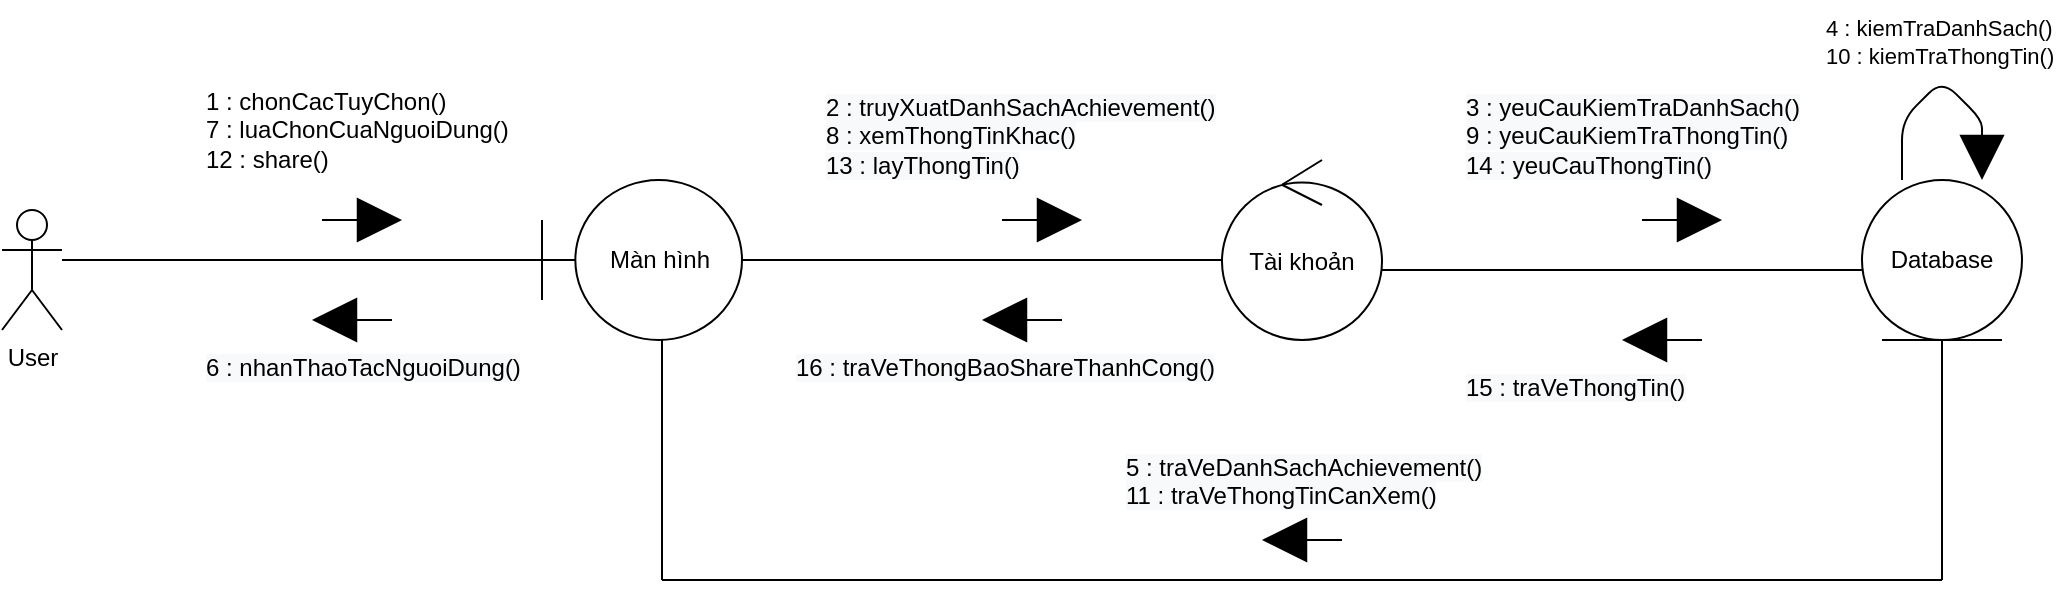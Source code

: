 <mxfile version="13.6.5">
    <diagram id="XJ9SEUUzNbHEPwtcxcTW" name="Page-1">
        <mxGraphModel dx="990" dy="585" grid="1" gridSize="10" guides="1" tooltips="1" connect="1" arrows="1" fold="1" page="1" pageScale="1" pageWidth="850" pageHeight="1100" background="#FFFFFF" math="0" shadow="0">
            <root>
                <mxCell id="0"/>
                <mxCell id="1" parent="0"/>
                <mxCell id="2" value="User&lt;br&gt;" style="shape=umlActor;verticalLabelPosition=bottom;verticalAlign=top;html=1;" parent="1" vertex="1">
                    <mxGeometry x="30" y="175" width="30" height="60" as="geometry"/>
                </mxCell>
                <mxCell id="15" value="Màn hình" style="shape=umlBoundary;whiteSpace=wrap;html=1;" parent="1" vertex="1">
                    <mxGeometry x="300" y="160" width="100" height="80" as="geometry"/>
                </mxCell>
                <mxCell id="16" value="Database" style="ellipse;shape=umlEntity;whiteSpace=wrap;html=1;" parent="1" vertex="1">
                    <mxGeometry x="960" y="160" width="80" height="80" as="geometry"/>
                </mxCell>
                <mxCell id="17" value="Tài khoản" style="ellipse;shape=umlControl;whiteSpace=wrap;html=1;" parent="1" vertex="1">
                    <mxGeometry x="640" y="150" width="80" height="90" as="geometry"/>
                </mxCell>
                <mxCell id="18" value="" style="html=1;verticalAlign=bottom;endArrow=block;startSize=7;endSize=20;endFill=1;sourcePerimeterSpacing=2;" parent="1" edge="1">
                    <mxGeometry x="0.25" y="70" width="80" relative="1" as="geometry">
                        <mxPoint x="190" y="180" as="sourcePoint"/>
                        <mxPoint x="230" y="180" as="targetPoint"/>
                        <mxPoint as="offset"/>
                    </mxGeometry>
                </mxCell>
                <mxCell id="30" value="" style="line;strokeWidth=1;rotatable=0;dashed=0;labelPosition=right;align=left;verticalAlign=middle;spacingTop=0;spacingLeft=6;points=[];portConstraint=eastwest;" parent="1" vertex="1">
                    <mxGeometry x="60" y="195" width="240" height="10" as="geometry"/>
                </mxCell>
                <mxCell id="33" value="1 : chonCacTuyChon()&lt;br&gt;7 : luaChonCuaNguoiDung()&lt;br&gt;12 : share()" style="text;html=1;align=left;verticalAlign=middle;resizable=0;points=[];autosize=1;" parent="1" vertex="1">
                    <mxGeometry x="130" y="110" width="170" height="50" as="geometry"/>
                </mxCell>
                <mxCell id="38" value="" style="line;strokeWidth=1;rotatable=0;dashed=0;labelPosition=right;align=left;verticalAlign=middle;spacingTop=0;spacingLeft=6;points=[];portConstraint=eastwest;" parent="1" vertex="1">
                    <mxGeometry x="400" y="195" width="240" height="10" as="geometry"/>
                </mxCell>
                <mxCell id="39" value="" style="html=1;verticalAlign=bottom;endArrow=block;startSize=7;endSize=20;endFill=1;sourcePerimeterSpacing=2;" parent="1" edge="1">
                    <mxGeometry x="0.25" y="70" width="80" relative="1" as="geometry">
                        <mxPoint x="530" y="180" as="sourcePoint"/>
                        <mxPoint x="570" y="180" as="targetPoint"/>
                        <mxPoint as="offset"/>
                    </mxGeometry>
                </mxCell>
                <mxCell id="40" value="&lt;span style=&quot;color: rgb(0 , 0 , 0) ; font-family: &amp;#34;helvetica&amp;#34; ; font-size: 12px ; font-style: normal ; font-weight: 400 ; letter-spacing: normal ; text-indent: 0px ; text-transform: none ; word-spacing: 0px ; background-color: rgb(248 , 249 , 250) ; display: inline ; float: none&quot;&gt;2 : truyXuatDanhSachAchievement()&lt;br&gt;8 : xemThongTinKhac()&lt;br&gt;13 : layThongTin()&lt;br&gt;&lt;/span&gt;" style="text;whiteSpace=wrap;html=1;" parent="1" vertex="1">
                    <mxGeometry x="440" y="110" width="200" height="50" as="geometry"/>
                </mxCell>
                <mxCell id="47" value="" style="line;strokeWidth=1;rotatable=0;dashed=0;labelPosition=right;align=left;verticalAlign=middle;spacingTop=0;spacingLeft=6;points=[];portConstraint=eastwest;" parent="1" vertex="1">
                    <mxGeometry x="720" y="200" width="240" height="10" as="geometry"/>
                </mxCell>
                <mxCell id="48" value="" style="html=1;verticalAlign=bottom;endArrow=block;startSize=7;endSize=20;endFill=1;sourcePerimeterSpacing=2;" parent="1" edge="1">
                    <mxGeometry x="0.25" y="70" width="80" relative="1" as="geometry">
                        <mxPoint x="850" y="180" as="sourcePoint"/>
                        <mxPoint x="890" y="180" as="targetPoint"/>
                        <mxPoint as="offset"/>
                    </mxGeometry>
                </mxCell>
                <mxCell id="49" value="&lt;span style=&quot;color: rgb(0 , 0 , 0) ; font-family: &amp;#34;helvetica&amp;#34; ; font-size: 12px ; font-style: normal ; font-weight: 400 ; letter-spacing: normal ; text-align: center ; text-indent: 0px ; text-transform: none ; word-spacing: 0px ; background-color: rgb(248 , 249 , 250) ; display: inline ; float: none&quot;&gt;3 : yeuCauKiemTraDanhSach()&lt;br&gt;&lt;span style=&quot;font-family: &amp;#34;helvetica&amp;#34;&quot;&gt;9 : yeuCauKiemTraThongTin()&lt;br&gt;&lt;/span&gt;&lt;span style=&quot;font-family: &amp;#34;helvetica&amp;#34;&quot;&gt;14 : yeuCauThongTin()&lt;/span&gt;&lt;br&gt;&lt;/span&gt;" style="text;whiteSpace=wrap;html=1;" parent="1" vertex="1">
                    <mxGeometry x="760" y="110" width="170" height="50" as="geometry"/>
                </mxCell>
                <mxCell id="52" value="" style="html=1;verticalAlign=bottom;endArrow=block;startSize=7;endSize=20;endFill=1;sourcePerimeterSpacing=2;" parent="1" edge="1">
                    <mxGeometry x="0.25" y="70" width="80" relative="1" as="geometry">
                        <mxPoint x="225" y="230" as="sourcePoint"/>
                        <mxPoint x="185" y="230" as="targetPoint"/>
                        <mxPoint as="offset"/>
                    </mxGeometry>
                </mxCell>
                <mxCell id="53" value="&lt;span style=&quot;color: rgba(0 , 0 , 0 , 0) ; font-family: monospace ; font-size: 0px&quot;&gt;%3CmxGraphModel%3E%3Croot%3E%3CmxCell%20id%3D%220%22%2F%3E%3CmxCell%20id%3D%221%22%20parent%3D%220%22%2F%3E%3CmxCell%20id%3D%222%22%20value%3D%22%22%20style%3D%22html%3D1%3BverticalAlign%3Dbottom%3BendArrow%3Dblock%3BstartSize%3D7%3BendSize%3D20%3BendFill%3D1%3BsourcePerimeterSpacing%3D2%3B%22%20edge%3D%221%22%20parent%3D%221%22%3E%3CmxGeometry%20x%3D%220.25%22%20y%3D%2270%22%20width%3D%2280%22%20relative%3D%221%22%20as%3D%22geometry%22%3E%3CmxPoint%20x%3D%22190%22%20y%3D%22180%22%20as%3D%22sourcePoint%22%2F%3E%3CmxPoint%20x%3D%22230%22%20y%3D%22180%22%20as%3D%22targetPoint%22%2F%3E%3CmxPoint%20as%3D%22offset%22%2F%3E%3C%2FmxGeometry%3E%3C%2FmxCell%3E%3C%2Froot%3E%3C%2FmxGraphModel%3E&lt;/span&gt;&lt;span style=&quot;color: rgba(0 , 0 , 0 , 0) ; font-family: monospace ; font-size: 0px&quot;&gt;%3CmxGraphModel%3E%3Croot%3E%3CmxCell%20id%3D%220%22%2F%3E%3CmxCell%20id%3D%221%22%20parent%3D%220%22%2F%3E%3CmxCell%20id%3D%222%22%20value%3D%22%22%20style%3D%22html%3D1%3BverticalAlign%3Dbottom%3BendArrow%3Dblock%3BstartSize%3D7%3BendSize%3D20%3BendFill%3D1%3BsourcePerimeterSpacing%3D2%3B%22%20edge%3D%221%22%20parent%3D%221%22%3E%3CmxGeometry%20x%3D%220.25%22%20y%3D%2270%22%20width%3D%2280%22%20relative%3D%221%22%20as%3D%22geometry%22%3E%3CmxPoint%20x%3D%22190%22%20y%3D%22180%22%20as%3D%22sourcePoint%22%2F%3E%3CmxPoint%20x%3D%22230%22%20y%3D%22180%22%20as%3D%22targetPoint%22%2F%3E%3CmxPoint%20as%3D%22offset%22%2F%3E%3C%2FmxGeometry%3E%3C%2FmxCell%3E%3C%2Froot%3E%3C%2FmxGraphModel%3E&lt;/span&gt;" style="text;html=1;align=center;verticalAlign=middle;resizable=0;points=[];autosize=1;" parent="1" vertex="1">
                    <mxGeometry x="160" y="300" width="20" height="20" as="geometry"/>
                </mxCell>
                <mxCell id="54" value="&lt;span style=&quot;color: rgb(0, 0, 0); font-family: helvetica; font-size: 12px; font-style: normal; font-weight: 400; letter-spacing: normal; text-align: center; text-indent: 0px; text-transform: none; word-spacing: 0px; background-color: rgb(248, 249, 250); display: inline; float: none;&quot;&gt;6 : nhanThaoTacNguoiDung()&lt;/span&gt;" style="text;whiteSpace=wrap;html=1;" parent="1" vertex="1">
                    <mxGeometry x="130" y="240" width="180" height="30" as="geometry"/>
                </mxCell>
                <mxCell id="55" value="&lt;span style=&quot;color: rgb(0 , 0 , 0) ; font-family: &amp;#34;helvetica&amp;#34; ; font-size: 11px ; font-style: normal ; font-weight: 400 ; letter-spacing: normal ; text-align: left ; text-indent: 0px ; text-transform: none ; word-spacing: 0px ; background-color: rgb(255 , 255 , 255) ; display: inline ; float: none&quot;&gt;4 : kiemTraDanhSach()&lt;br&gt;&lt;span style=&quot;font-family: &amp;#34;helvetica&amp;#34;&quot;&gt;10 : kiemTraThongTin()&lt;/span&gt;&lt;br&gt;&lt;/span&gt;" style="text;whiteSpace=wrap;html=1;" parent="1" vertex="1">
                    <mxGeometry x="940" y="70" width="120" height="30" as="geometry"/>
                </mxCell>
                <mxCell id="56" value="" style="line;strokeWidth=1;rotatable=0;dashed=0;labelPosition=right;align=left;verticalAlign=middle;spacingTop=0;spacingLeft=6;points=[];portConstraint=eastwest;" parent="1" vertex="1">
                    <mxGeometry x="360" y="350" width="640" height="20" as="geometry"/>
                </mxCell>
                <mxCell id="62" value="" style="endArrow=none;html=1;strokeColor=#000000;entryX=0.5;entryY=1;entryDx=0;entryDy=0;" parent="1" target="16" edge="1">
                    <mxGeometry width="50" height="50" relative="1" as="geometry">
                        <mxPoint x="1000" y="360" as="sourcePoint"/>
                        <mxPoint x="1000" y="280" as="targetPoint"/>
                    </mxGeometry>
                </mxCell>
                <mxCell id="63" value="" style="endArrow=none;html=1;strokeColor=#000000;entryX=0.5;entryY=1;entryDx=0;entryDy=0;" parent="1" edge="1">
                    <mxGeometry width="50" height="50" relative="1" as="geometry">
                        <mxPoint x="360" y="360" as="sourcePoint"/>
                        <mxPoint x="360" y="240" as="targetPoint"/>
                    </mxGeometry>
                </mxCell>
                <mxCell id="64" value="&lt;span style=&quot;color: rgb(0 , 0 , 0) ; font-family: &amp;#34;helvetica&amp;#34; ; font-size: 12px ; font-style: normal ; font-weight: 400 ; letter-spacing: normal ; text-align: center ; text-indent: 0px ; text-transform: none ; word-spacing: 0px ; background-color: rgb(248 , 249 , 250) ; display: inline ; float: none&quot;&gt;5 : traVeDanhSachAchievement()&lt;br&gt;&lt;span style=&quot;font-family: &amp;#34;helvetica&amp;#34;&quot;&gt;11 : traVeThongTinCanXem()&lt;/span&gt;&lt;br&gt;&lt;/span&gt;" style="text;whiteSpace=wrap;html=1;" parent="1" vertex="1">
                    <mxGeometry x="590" y="290" width="190" height="35" as="geometry"/>
                </mxCell>
                <mxCell id="65" value="" style="html=1;verticalAlign=bottom;endArrow=block;startSize=7;endSize=20;endFill=1;sourcePerimeterSpacing=2;" parent="1" edge="1">
                    <mxGeometry x="0.25" y="70" width="80" relative="1" as="geometry">
                        <mxPoint x="700" y="340" as="sourcePoint"/>
                        <mxPoint x="660" y="340" as="targetPoint"/>
                        <mxPoint as="offset"/>
                    </mxGeometry>
                </mxCell>
                <mxCell id="66" value="" style="html=1;verticalAlign=bottom;endArrow=block;startSize=7;endSize=20;endFill=1;sourcePerimeterSpacing=2;" parent="1" edge="1">
                    <mxGeometry x="0.25" y="70" width="80" relative="1" as="geometry">
                        <mxPoint x="880" y="240" as="sourcePoint"/>
                        <mxPoint x="840" y="240" as="targetPoint"/>
                        <mxPoint as="offset"/>
                    </mxGeometry>
                </mxCell>
                <mxCell id="67" value="&lt;span style=&quot;color: rgb(0, 0, 0); font-family: helvetica; font-size: 12px; font-style: normal; font-weight: 400; letter-spacing: normal; text-align: center; text-indent: 0px; text-transform: none; word-spacing: 0px; background-color: rgb(248, 249, 250); display: inline; float: none;&quot;&gt;15 : traVeThongTin()&lt;/span&gt;" style="text;whiteSpace=wrap;html=1;" parent="1" vertex="1">
                    <mxGeometry x="760" y="250" width="140" height="20" as="geometry"/>
                </mxCell>
                <mxCell id="68" value="&lt;span style=&quot;color: rgb(0, 0, 0); font-family: helvetica; font-size: 12px; font-style: normal; font-weight: 400; letter-spacing: normal; text-align: center; text-indent: 0px; text-transform: none; word-spacing: 0px; background-color: rgb(248, 249, 250); display: inline; float: none;&quot;&gt;16 : traVeThongBaoShareThanhCong()&lt;/span&gt;" style="text;whiteSpace=wrap;html=1;" parent="1" vertex="1">
                    <mxGeometry x="425" y="240" width="240" height="30" as="geometry"/>
                </mxCell>
                <mxCell id="69" value="" style="html=1;verticalAlign=bottom;endArrow=block;startSize=7;endSize=20;endFill=1;sourcePerimeterSpacing=2;" parent="1" edge="1">
                    <mxGeometry x="0.25" y="70" width="80" relative="1" as="geometry">
                        <mxPoint x="560" y="230" as="sourcePoint"/>
                        <mxPoint x="520" y="230" as="targetPoint"/>
                        <mxPoint as="offset"/>
                    </mxGeometry>
                </mxCell>
                <mxCell id="71" value="" style="html=1;verticalAlign=bottom;endArrow=block;endSize=20;" parent="1" edge="1">
                    <mxGeometry width="80" relative="1" as="geometry">
                        <mxPoint x="980" y="160" as="sourcePoint"/>
                        <mxPoint x="1020" y="160" as="targetPoint"/>
                        <Array as="points">
                            <mxPoint x="980" y="130"/>
                            <mxPoint x="1000" y="110"/>
                            <mxPoint x="1020" y="130"/>
                        </Array>
                    </mxGeometry>
                </mxCell>
            </root>
        </mxGraphModel>
    </diagram>
</mxfile>